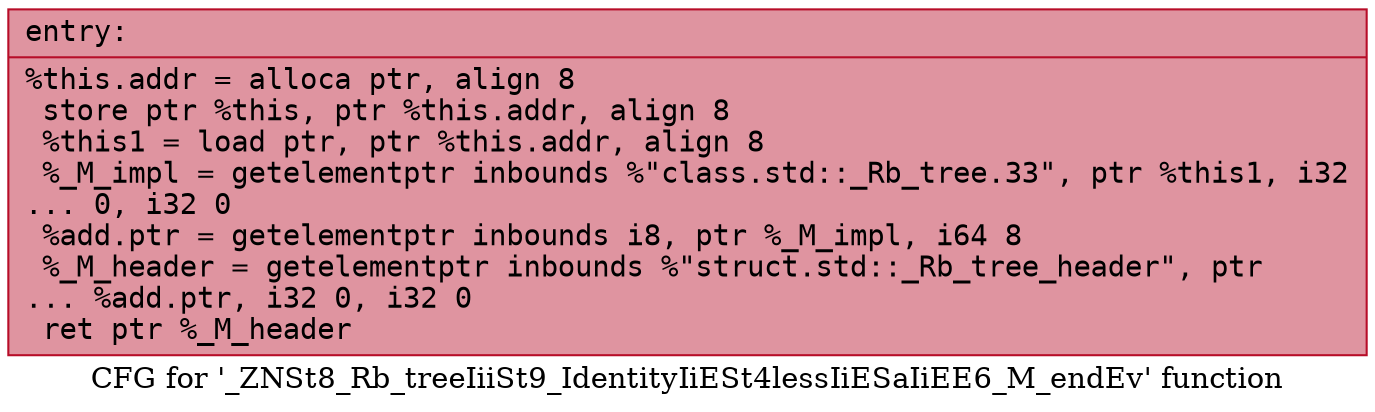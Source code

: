 digraph "CFG for '_ZNSt8_Rb_treeIiiSt9_IdentityIiESt4lessIiESaIiEE6_M_endEv' function" {
	label="CFG for '_ZNSt8_Rb_treeIiiSt9_IdentityIiESt4lessIiESaIiEE6_M_endEv' function";

	Node0x55aea92aa050 [shape=record,color="#b70d28ff", style=filled, fillcolor="#b70d2870" fontname="Courier",label="{entry:\l|  %this.addr = alloca ptr, align 8\l  store ptr %this, ptr %this.addr, align 8\l  %this1 = load ptr, ptr %this.addr, align 8\l  %_M_impl = getelementptr inbounds %\"class.std::_Rb_tree.33\", ptr %this1, i32\l... 0, i32 0\l  %add.ptr = getelementptr inbounds i8, ptr %_M_impl, i64 8\l  %_M_header = getelementptr inbounds %\"struct.std::_Rb_tree_header\", ptr\l... %add.ptr, i32 0, i32 0\l  ret ptr %_M_header\l}"];
}
